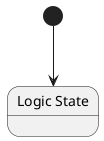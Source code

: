 @startuml Logic
state "Logic State" as Nevergreen_Logic_State
[*] --> Nevergreen_Logic_State
@enduml